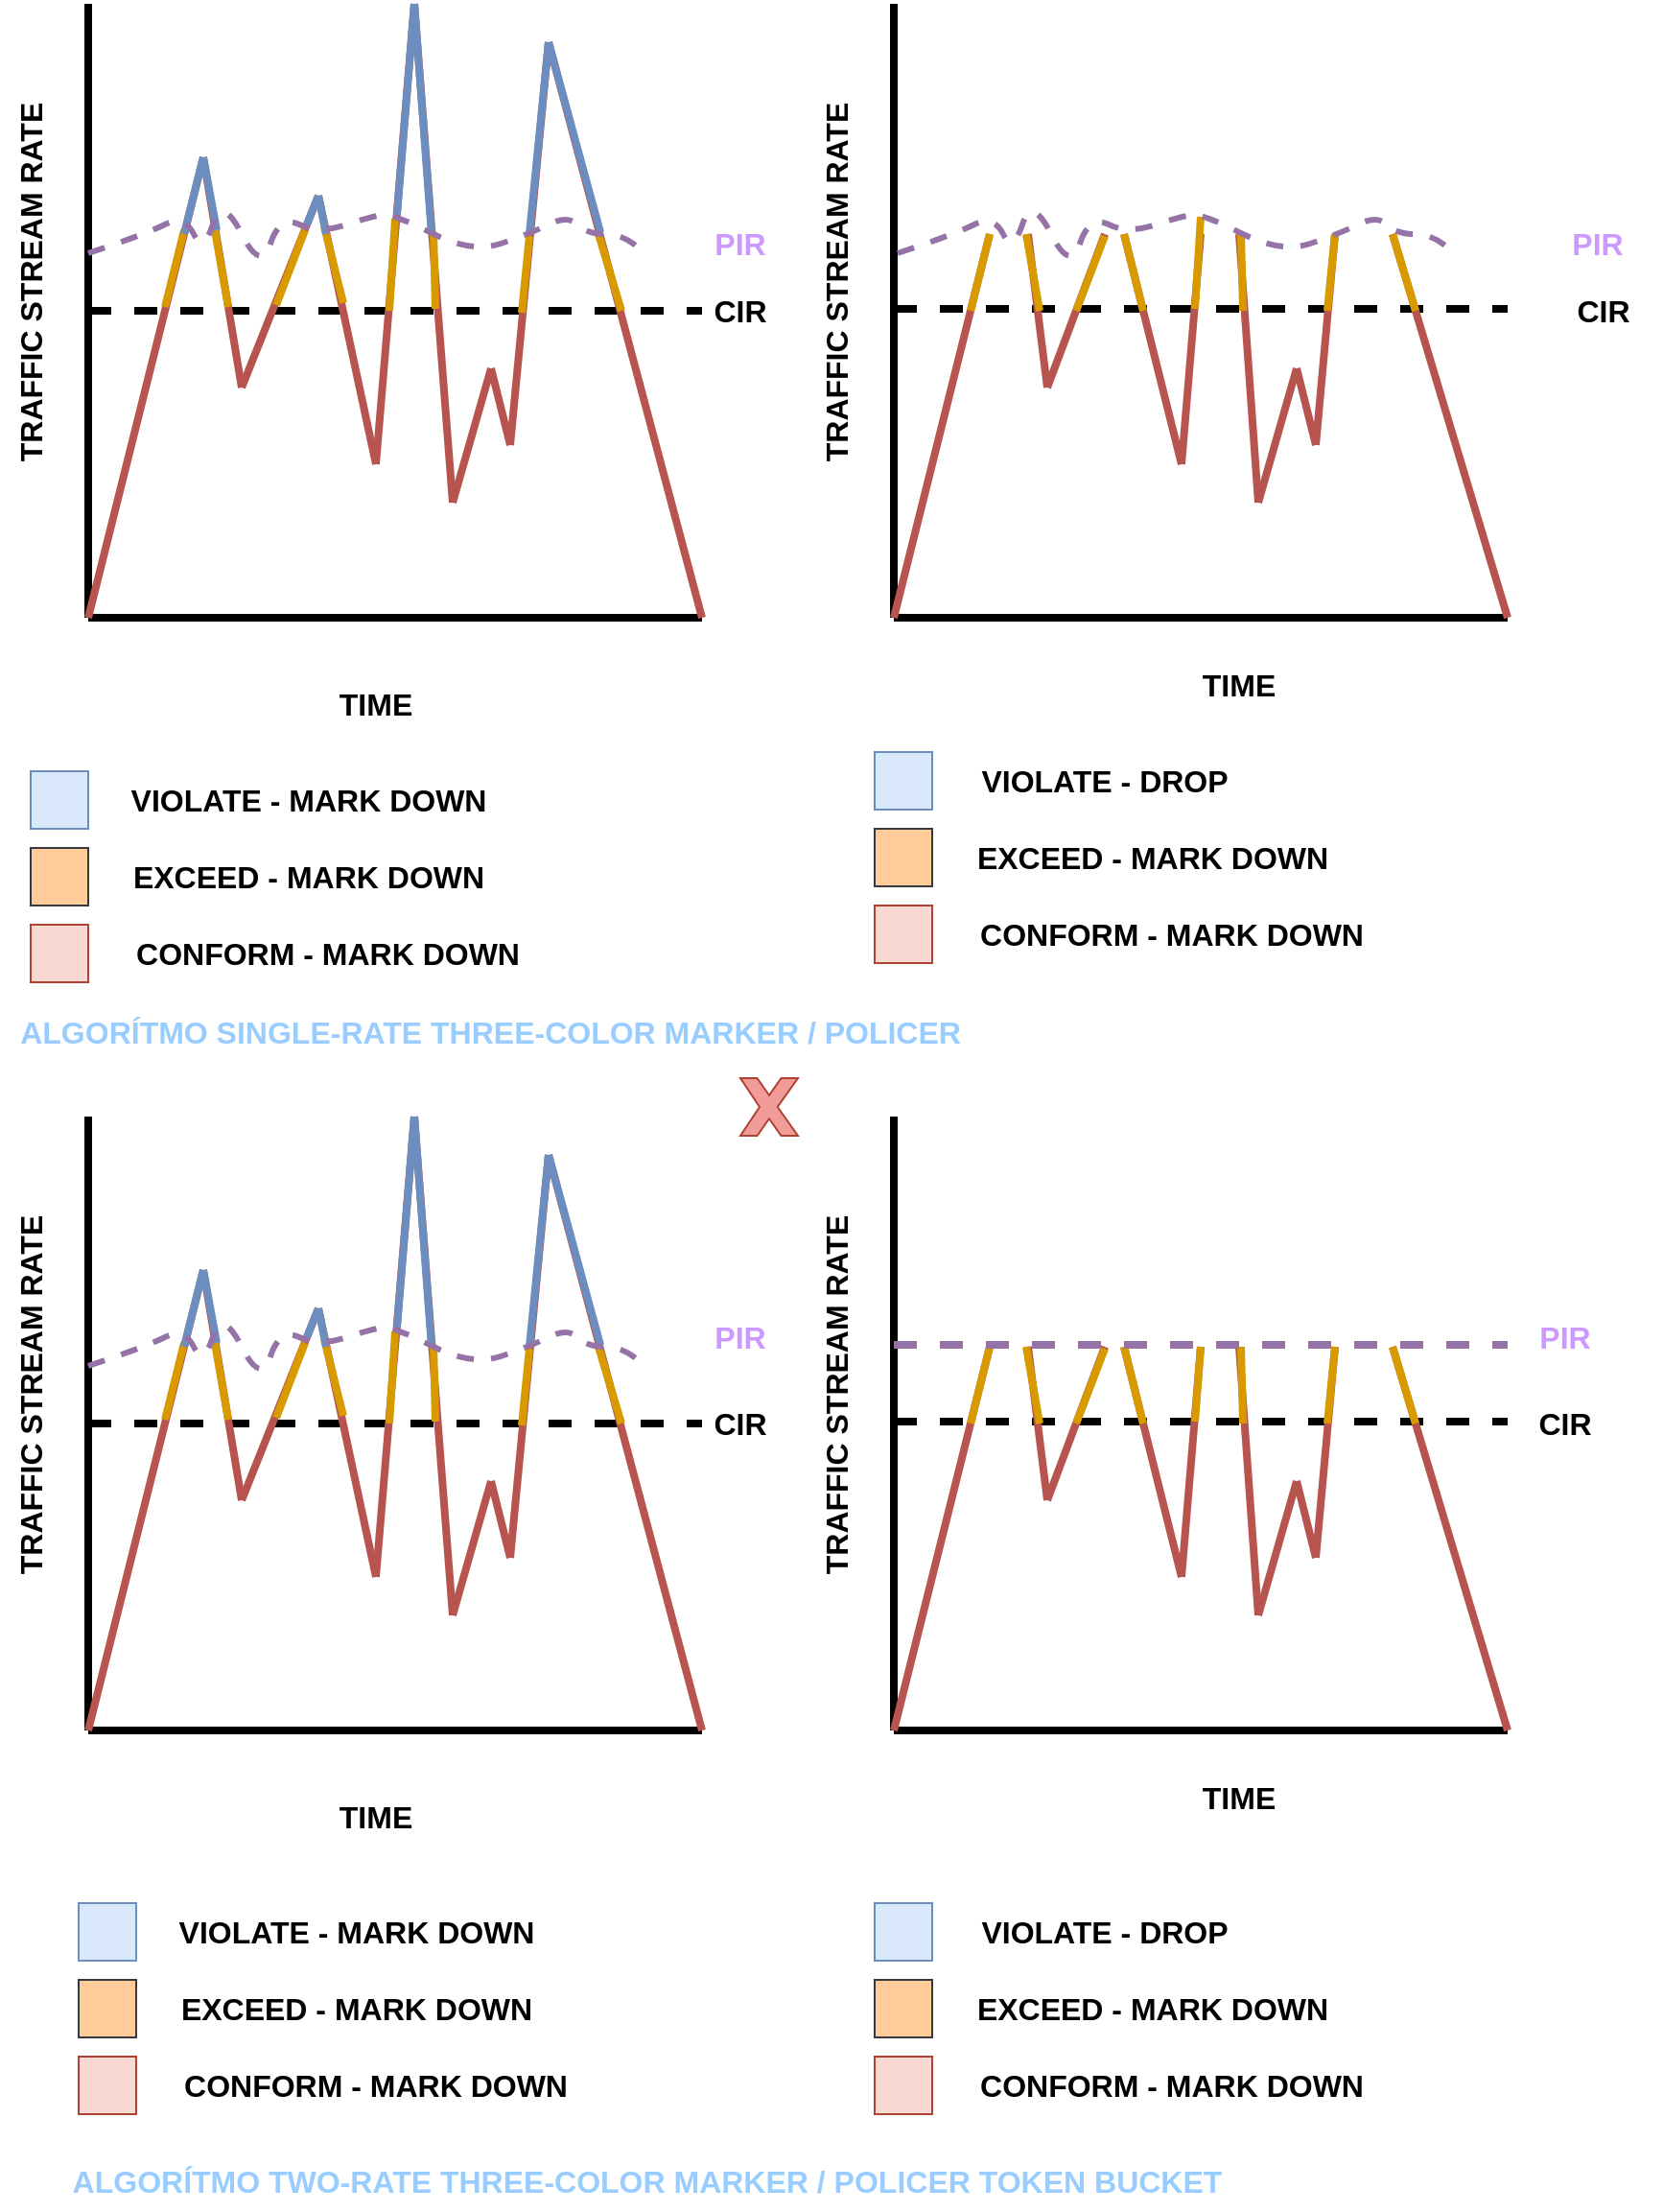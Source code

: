 <mxfile version="22.1.11" type="device">
  <diagram name="Página-1" id="sBnMv8ROgU1BbRwkUwzK">
    <mxGraphModel dx="1178" dy="790" grid="1" gridSize="10" guides="1" tooltips="1" connect="1" arrows="1" fold="1" page="1" pageScale="1" pageWidth="827" pageHeight="1169" background="none" math="0" shadow="0">
      <root>
        <mxCell id="0" />
        <mxCell id="1" parent="0" />
        <mxCell id="KLTQbaZBxGaoS2x_sraV-2" value="" style="endArrow=none;html=1;rounded=0;strokeWidth=4;" parent="1" edge="1">
          <mxGeometry width="50" height="50" relative="1" as="geometry">
            <mxPoint x="70" y="330" as="sourcePoint" />
            <mxPoint x="70" y="10" as="targetPoint" />
          </mxGeometry>
        </mxCell>
        <mxCell id="KLTQbaZBxGaoS2x_sraV-3" value="" style="endArrow=none;html=1;rounded=0;strokeWidth=4;" parent="1" edge="1">
          <mxGeometry width="50" height="50" relative="1" as="geometry">
            <mxPoint x="70" y="330" as="sourcePoint" />
            <mxPoint x="390" y="330" as="targetPoint" />
          </mxGeometry>
        </mxCell>
        <mxCell id="KLTQbaZBxGaoS2x_sraV-4" value="" style="endArrow=none;html=1;rounded=0;strokeWidth=4;dashed=1;" parent="1" edge="1">
          <mxGeometry width="50" height="50" relative="1" as="geometry">
            <mxPoint x="70" y="170" as="sourcePoint" />
            <mxPoint x="390" y="170" as="targetPoint" />
          </mxGeometry>
        </mxCell>
        <mxCell id="KLTQbaZBxGaoS2x_sraV-5" value="" style="endArrow=none;html=1;rounded=0;strokeWidth=4;jumpStyle=none;shadow=0;flowAnimation=0;ignoreEdge=0;orthogonalLoop=0;orthogonal=0;enumerate=0;comic=0;fillColor=#f8cecc;strokeColor=#b85450;" parent="1" edge="1">
          <mxGeometry width="50" height="50" relative="1" as="geometry">
            <mxPoint x="70" y="330" as="sourcePoint" />
            <mxPoint x="130" y="90" as="targetPoint" />
          </mxGeometry>
        </mxCell>
        <mxCell id="KLTQbaZBxGaoS2x_sraV-6" value="" style="endArrow=none;html=1;rounded=0;strokeWidth=4;jumpStyle=none;shadow=0;flowAnimation=0;ignoreEdge=0;orthogonalLoop=0;orthogonal=0;enumerate=0;comic=0;fillColor=#f8cecc;strokeColor=#b85450;" parent="1" edge="1">
          <mxGeometry width="50" height="50" relative="1" as="geometry">
            <mxPoint x="150" y="210" as="sourcePoint" />
            <mxPoint x="130" y="90" as="targetPoint" />
          </mxGeometry>
        </mxCell>
        <mxCell id="KLTQbaZBxGaoS2x_sraV-7" value="" style="endArrow=none;html=1;rounded=0;strokeWidth=4;jumpStyle=none;shadow=0;flowAnimation=0;ignoreEdge=0;orthogonalLoop=0;orthogonal=0;enumerate=0;comic=0;fillColor=#f8cecc;strokeColor=#b85450;" parent="1" edge="1">
          <mxGeometry width="50" height="50" relative="1" as="geometry">
            <mxPoint x="150" y="210" as="sourcePoint" />
            <mxPoint x="190" y="110" as="targetPoint" />
          </mxGeometry>
        </mxCell>
        <mxCell id="KLTQbaZBxGaoS2x_sraV-8" value="" style="endArrow=none;html=1;rounded=0;strokeWidth=4;jumpStyle=none;shadow=0;flowAnimation=0;ignoreEdge=0;orthogonalLoop=0;orthogonal=0;enumerate=0;comic=0;fillColor=#f8cecc;strokeColor=#b85450;" parent="1" edge="1">
          <mxGeometry width="50" height="50" relative="1" as="geometry">
            <mxPoint x="220" y="250" as="sourcePoint" />
            <mxPoint x="190" y="110" as="targetPoint" />
          </mxGeometry>
        </mxCell>
        <mxCell id="KLTQbaZBxGaoS2x_sraV-9" value="" style="endArrow=none;html=1;rounded=0;strokeWidth=4;jumpStyle=none;shadow=0;flowAnimation=0;ignoreEdge=0;orthogonalLoop=0;orthogonal=0;enumerate=0;comic=0;fillColor=#f8cecc;strokeColor=#b85450;" parent="1" edge="1">
          <mxGeometry width="50" height="50" relative="1" as="geometry">
            <mxPoint x="220" y="250" as="sourcePoint" />
            <mxPoint x="240" y="10" as="targetPoint" />
          </mxGeometry>
        </mxCell>
        <mxCell id="KLTQbaZBxGaoS2x_sraV-10" value="" style="endArrow=none;html=1;rounded=0;strokeWidth=4;jumpStyle=none;shadow=0;flowAnimation=0;ignoreEdge=0;orthogonalLoop=0;orthogonal=0;enumerate=0;comic=0;fillColor=#f8cecc;strokeColor=#b85450;" parent="1" edge="1">
          <mxGeometry width="50" height="50" relative="1" as="geometry">
            <mxPoint x="260" y="270" as="sourcePoint" />
            <mxPoint x="240" y="10" as="targetPoint" />
          </mxGeometry>
        </mxCell>
        <mxCell id="KLTQbaZBxGaoS2x_sraV-12" value="" style="endArrow=none;html=1;rounded=0;strokeWidth=4;jumpStyle=none;shadow=0;flowAnimation=0;ignoreEdge=0;orthogonalLoop=0;orthogonal=0;enumerate=0;comic=0;fillColor=#f8cecc;strokeColor=#b85450;" parent="1" edge="1">
          <mxGeometry width="50" height="50" relative="1" as="geometry">
            <mxPoint x="260" y="270" as="sourcePoint" />
            <mxPoint x="280" y="200" as="targetPoint" />
          </mxGeometry>
        </mxCell>
        <mxCell id="KLTQbaZBxGaoS2x_sraV-13" value="" style="endArrow=none;html=1;rounded=0;strokeWidth=4;fillColor=#f8cecc;strokeColor=#b85450;" parent="1" edge="1">
          <mxGeometry width="50" height="50" relative="1" as="geometry">
            <mxPoint x="290" y="240" as="sourcePoint" />
            <mxPoint x="280" y="200" as="targetPoint" />
          </mxGeometry>
        </mxCell>
        <mxCell id="KLTQbaZBxGaoS2x_sraV-14" value="" style="endArrow=none;html=1;rounded=0;strokeWidth=4;jumpStyle=none;shadow=0;flowAnimation=0;ignoreEdge=0;orthogonalLoop=0;orthogonal=0;enumerate=0;comic=0;fillColor=#f8cecc;strokeColor=#b85450;" parent="1" edge="1">
          <mxGeometry width="50" height="50" relative="1" as="geometry">
            <mxPoint x="290" y="240" as="sourcePoint" />
            <mxPoint x="310" y="30" as="targetPoint" />
          </mxGeometry>
        </mxCell>
        <mxCell id="KLTQbaZBxGaoS2x_sraV-15" value="" style="endArrow=none;html=1;rounded=0;strokeWidth=4;jumpStyle=none;shadow=0;flowAnimation=0;ignoreEdge=0;orthogonalLoop=0;orthogonal=0;enumerate=0;comic=0;fillColor=#f8cecc;strokeColor=#b85450;" parent="1" edge="1">
          <mxGeometry width="50" height="50" relative="1" as="geometry">
            <mxPoint x="390" y="330" as="sourcePoint" />
            <mxPoint x="310" y="30" as="targetPoint" />
          </mxGeometry>
        </mxCell>
        <mxCell id="KLTQbaZBxGaoS2x_sraV-16" value="" style="endArrow=none;html=1;rounded=0;strokeWidth=4;" parent="1" edge="1">
          <mxGeometry width="50" height="50" relative="1" as="geometry">
            <mxPoint x="490" y="330" as="sourcePoint" />
            <mxPoint x="490" y="10" as="targetPoint" />
          </mxGeometry>
        </mxCell>
        <mxCell id="KLTQbaZBxGaoS2x_sraV-17" value="" style="endArrow=none;html=1;rounded=0;strokeWidth=4;" parent="1" edge="1">
          <mxGeometry width="50" height="50" relative="1" as="geometry">
            <mxPoint x="490" y="330" as="sourcePoint" />
            <mxPoint x="810" y="330" as="targetPoint" />
          </mxGeometry>
        </mxCell>
        <mxCell id="KLTQbaZBxGaoS2x_sraV-18" value="" style="endArrow=none;html=1;rounded=0;strokeWidth=4;dashed=1;" parent="1" edge="1">
          <mxGeometry width="50" height="50" relative="1" as="geometry">
            <mxPoint x="490" y="169" as="sourcePoint" />
            <mxPoint x="810" y="169" as="targetPoint" />
          </mxGeometry>
        </mxCell>
        <mxCell id="KLTQbaZBxGaoS2x_sraV-19" value="" style="endArrow=none;html=1;rounded=0;strokeWidth=4;fillColor=#f8cecc;strokeColor=#b85450;" parent="1" edge="1">
          <mxGeometry width="50" height="50" relative="1" as="geometry">
            <mxPoint x="490" y="330" as="sourcePoint" />
            <mxPoint x="540" y="130" as="targetPoint" />
          </mxGeometry>
        </mxCell>
        <mxCell id="KLTQbaZBxGaoS2x_sraV-20" value="" style="endArrow=none;html=1;rounded=0;strokeWidth=4;fillColor=#f8cecc;strokeColor=#b85450;" parent="1" edge="1">
          <mxGeometry width="50" height="50" relative="1" as="geometry">
            <mxPoint x="570" y="210" as="sourcePoint" />
            <mxPoint x="560" y="130" as="targetPoint" />
          </mxGeometry>
        </mxCell>
        <mxCell id="KLTQbaZBxGaoS2x_sraV-21" value="" style="endArrow=none;html=1;rounded=0;strokeWidth=4;fillColor=#f8cecc;strokeColor=#b85450;" parent="1" edge="1">
          <mxGeometry width="50" height="50" relative="1" as="geometry">
            <mxPoint x="570" y="210" as="sourcePoint" />
            <mxPoint x="600" y="130" as="targetPoint" />
          </mxGeometry>
        </mxCell>
        <mxCell id="KLTQbaZBxGaoS2x_sraV-22" value="" style="endArrow=none;html=1;rounded=0;strokeWidth=4;fillColor=#f8cecc;strokeColor=#b85450;" parent="1" edge="1">
          <mxGeometry width="50" height="50" relative="1" as="geometry">
            <mxPoint x="640" y="250" as="sourcePoint" />
            <mxPoint x="610" y="130" as="targetPoint" />
          </mxGeometry>
        </mxCell>
        <mxCell id="KLTQbaZBxGaoS2x_sraV-23" value="" style="endArrow=none;html=1;rounded=0;strokeWidth=4;fillColor=#f8cecc;strokeColor=#b85450;" parent="1" edge="1">
          <mxGeometry width="50" height="50" relative="1" as="geometry">
            <mxPoint x="640" y="250" as="sourcePoint" />
            <mxPoint x="650" y="130" as="targetPoint" />
          </mxGeometry>
        </mxCell>
        <mxCell id="KLTQbaZBxGaoS2x_sraV-24" value="" style="endArrow=none;html=1;rounded=0;strokeWidth=4;fillColor=#f8cecc;strokeColor=#b85450;" parent="1" edge="1">
          <mxGeometry width="50" height="50" relative="1" as="geometry">
            <mxPoint x="680" y="270" as="sourcePoint" />
            <mxPoint x="670" y="130" as="targetPoint" />
          </mxGeometry>
        </mxCell>
        <mxCell id="KLTQbaZBxGaoS2x_sraV-25" value="" style="endArrow=none;html=1;rounded=0;strokeWidth=4;fillColor=#f8cecc;strokeColor=#b85450;" parent="1" edge="1">
          <mxGeometry width="50" height="50" relative="1" as="geometry">
            <mxPoint x="680" y="270" as="sourcePoint" />
            <mxPoint x="700" y="200" as="targetPoint" />
          </mxGeometry>
        </mxCell>
        <mxCell id="KLTQbaZBxGaoS2x_sraV-26" value="" style="endArrow=none;html=1;rounded=0;strokeWidth=4;fillColor=#f8cecc;strokeColor=#b85450;" parent="1" edge="1">
          <mxGeometry width="50" height="50" relative="1" as="geometry">
            <mxPoint x="710" y="240" as="sourcePoint" />
            <mxPoint x="700" y="200" as="targetPoint" />
          </mxGeometry>
        </mxCell>
        <mxCell id="KLTQbaZBxGaoS2x_sraV-27" value="" style="endArrow=none;html=1;rounded=0;strokeWidth=4;fillColor=#f8cecc;strokeColor=#b85450;" parent="1" edge="1">
          <mxGeometry width="50" height="50" relative="1" as="geometry">
            <mxPoint x="710" y="240" as="sourcePoint" />
            <mxPoint x="720" y="130" as="targetPoint" />
          </mxGeometry>
        </mxCell>
        <mxCell id="KLTQbaZBxGaoS2x_sraV-28" value="" style="endArrow=none;html=1;rounded=0;strokeWidth=4;fillColor=#f8cecc;strokeColor=#b85450;" parent="1" edge="1">
          <mxGeometry width="50" height="50" relative="1" as="geometry">
            <mxPoint x="810" y="330" as="sourcePoint" />
            <mxPoint x="750" y="130" as="targetPoint" />
          </mxGeometry>
        </mxCell>
        <mxCell id="KLTQbaZBxGaoS2x_sraV-31" value="" style="endArrow=none;html=1;rounded=0;fillColor=#ffe6cc;strokeColor=#d79b00;strokeWidth=4;" parent="1" edge="1">
          <mxGeometry width="50" height="50" relative="1" as="geometry">
            <mxPoint x="530" y="170" as="sourcePoint" />
            <mxPoint x="540" y="130" as="targetPoint" />
          </mxGeometry>
        </mxCell>
        <mxCell id="KLTQbaZBxGaoS2x_sraV-48" value="" style="endArrow=none;html=1;rounded=0;fillColor=#ffe6cc;strokeColor=#d79b00;strokeWidth=4;" parent="1" edge="1">
          <mxGeometry width="50" height="50" relative="1" as="geometry">
            <mxPoint x="585" y="170" as="sourcePoint" />
            <mxPoint x="600" y="131" as="targetPoint" />
          </mxGeometry>
        </mxCell>
        <mxCell id="KLTQbaZBxGaoS2x_sraV-49" value="" style="endArrow=none;html=1;rounded=0;fillColor=#ffe6cc;strokeColor=#d79b00;strokeWidth=4;" parent="1" edge="1">
          <mxGeometry width="50" height="50" relative="1" as="geometry">
            <mxPoint x="620" y="170" as="sourcePoint" />
            <mxPoint x="610" y="130" as="targetPoint" />
          </mxGeometry>
        </mxCell>
        <mxCell id="KLTQbaZBxGaoS2x_sraV-50" value="" style="endArrow=none;html=1;rounded=0;fillColor=#ffe6cc;strokeColor=#d79b00;strokeWidth=4;" parent="1" edge="1">
          <mxGeometry width="50" height="50" relative="1" as="geometry">
            <mxPoint x="647" y="169" as="sourcePoint" />
            <mxPoint x="650" y="121" as="targetPoint" />
          </mxGeometry>
        </mxCell>
        <mxCell id="KLTQbaZBxGaoS2x_sraV-52" value="" style="endArrow=none;html=1;rounded=0;fillColor=#ffe6cc;strokeColor=#d79b00;strokeWidth=4;" parent="1" edge="1">
          <mxGeometry width="50" height="50" relative="1" as="geometry">
            <mxPoint x="672" y="170" as="sourcePoint" />
            <mxPoint x="671" y="130" as="targetPoint" />
          </mxGeometry>
        </mxCell>
        <mxCell id="KLTQbaZBxGaoS2x_sraV-53" value="" style="endArrow=none;html=1;rounded=0;fillColor=#ffe6cc;strokeColor=#d79b00;strokeWidth=4;" parent="1" edge="1">
          <mxGeometry width="50" height="50" relative="1" as="geometry">
            <mxPoint x="716" y="170" as="sourcePoint" />
            <mxPoint x="720" y="130" as="targetPoint" />
          </mxGeometry>
        </mxCell>
        <mxCell id="KLTQbaZBxGaoS2x_sraV-54" value="" style="endArrow=none;html=1;rounded=0;fillColor=#ffe6cc;strokeColor=#d79b00;strokeWidth=4;" parent="1" edge="1">
          <mxGeometry width="50" height="50" relative="1" as="geometry">
            <mxPoint x="762" y="170" as="sourcePoint" />
            <mxPoint x="750" y="130" as="targetPoint" />
          </mxGeometry>
        </mxCell>
        <mxCell id="KLTQbaZBxGaoS2x_sraV-55" value="TRAFFIC STREAM RATE" style="text;html=1;strokeColor=none;fillColor=none;align=center;verticalAlign=middle;whiteSpace=wrap;rounded=0;fontSize=16;fontStyle=1;rotation=-90;" parent="1" vertex="1">
          <mxGeometry x="-60" y="140" width="200" height="30" as="geometry" />
        </mxCell>
        <mxCell id="KLTQbaZBxGaoS2x_sraV-56" value="TIME" style="text;html=1;strokeColor=none;fillColor=none;align=center;verticalAlign=middle;whiteSpace=wrap;rounded=0;fontSize=16;fontStyle=1" parent="1" vertex="1">
          <mxGeometry x="640" y="350" width="60" height="30" as="geometry" />
        </mxCell>
        <mxCell id="KLTQbaZBxGaoS2x_sraV-57" value="TIME" style="text;html=1;strokeColor=none;fillColor=none;align=center;verticalAlign=middle;whiteSpace=wrap;rounded=0;fontSize=16;fontStyle=1" parent="1" vertex="1">
          <mxGeometry x="190" y="360" width="60" height="30" as="geometry" />
        </mxCell>
        <mxCell id="KLTQbaZBxGaoS2x_sraV-58" value="TRAFFIC STREAM RATE" style="text;html=1;strokeColor=none;fillColor=none;align=center;verticalAlign=middle;whiteSpace=wrap;rounded=0;fontSize=16;fontStyle=1;rotation=-90;" parent="1" vertex="1">
          <mxGeometry x="360" y="140" width="200" height="30" as="geometry" />
        </mxCell>
        <mxCell id="KLTQbaZBxGaoS2x_sraV-67" value="" style="endArrow=none;html=1;rounded=0;fillColor=#ffe6cc;strokeColor=#d79b00;strokeWidth=4;" parent="1" edge="1">
          <mxGeometry width="50" height="50" relative="1" as="geometry">
            <mxPoint x="566" y="170" as="sourcePoint" />
            <mxPoint x="559" y="130" as="targetPoint" />
          </mxGeometry>
        </mxCell>
        <mxCell id="KLTQbaZBxGaoS2x_sraV-69" value="" style="curved=1;endArrow=none;html=1;rounded=0;endFill=0;dashed=1;fillColor=#e1d5e7;strokeColor=#9673a6;strokeWidth=3;" parent="1" edge="1">
          <mxGeometry width="50" height="50" relative="1" as="geometry">
            <mxPoint x="492" y="140" as="sourcePoint" />
            <mxPoint x="782" y="140" as="targetPoint" />
            <Array as="points">
              <mxPoint x="522" y="130" />
              <mxPoint x="542" y="120" />
              <mxPoint x="552" y="140" />
              <mxPoint x="562" y="110" />
              <mxPoint x="582" y="150" />
              <mxPoint x="592" y="120" />
              <mxPoint x="612" y="130" />
              <mxPoint x="642" y="120" />
              <mxPoint x="652" y="120" />
              <mxPoint x="692" y="140" />
              <mxPoint x="722" y="130" />
              <mxPoint x="742" y="120" />
              <mxPoint x="752" y="130" />
              <mxPoint x="772" y="130" />
            </Array>
          </mxGeometry>
        </mxCell>
        <mxCell id="KLTQbaZBxGaoS2x_sraV-71" value="" style="endArrow=none;html=1;rounded=0;fillColor=#ffe6cc;strokeColor=#d79b00;strokeWidth=4;" parent="1" edge="1">
          <mxGeometry width="50" height="50" relative="1" as="geometry">
            <mxPoint x="110" y="168" as="sourcePoint" />
            <mxPoint x="120" y="128" as="targetPoint" />
          </mxGeometry>
        </mxCell>
        <mxCell id="KLTQbaZBxGaoS2x_sraV-72" value="" style="endArrow=none;html=1;rounded=0;fillColor=#ffe6cc;strokeColor=#d79b00;strokeWidth=4;" parent="1" edge="1">
          <mxGeometry width="50" height="50" relative="1" as="geometry">
            <mxPoint x="143" y="168" as="sourcePoint" />
            <mxPoint x="136" y="128" as="targetPoint" />
          </mxGeometry>
        </mxCell>
        <mxCell id="KLTQbaZBxGaoS2x_sraV-73" value="" style="endArrow=none;html=1;rounded=0;fillColor=#ffe6cc;strokeColor=#d79b00;strokeWidth=4;" parent="1" edge="1">
          <mxGeometry width="50" height="50" relative="1" as="geometry">
            <mxPoint x="168" y="167" as="sourcePoint" />
            <mxPoint x="183" y="128" as="targetPoint" />
          </mxGeometry>
        </mxCell>
        <mxCell id="KLTQbaZBxGaoS2x_sraV-74" value="" style="endArrow=none;html=1;rounded=0;fillColor=#ffe6cc;strokeColor=#d79b00;strokeWidth=4;" parent="1" edge="1">
          <mxGeometry width="50" height="50" relative="1" as="geometry">
            <mxPoint x="203" y="166" as="sourcePoint" />
            <mxPoint x="193" y="126" as="targetPoint" />
          </mxGeometry>
        </mxCell>
        <mxCell id="KLTQbaZBxGaoS2x_sraV-75" value="" style="endArrow=none;html=1;rounded=0;fillColor=#ffe6cc;strokeColor=#d79b00;strokeWidth=4;" parent="1" edge="1">
          <mxGeometry width="50" height="50" relative="1" as="geometry">
            <mxPoint x="227" y="170" as="sourcePoint" />
            <mxPoint x="230" y="122" as="targetPoint" />
          </mxGeometry>
        </mxCell>
        <mxCell id="KLTQbaZBxGaoS2x_sraV-76" value="" style="endArrow=none;html=1;rounded=0;fillColor=#ffe6cc;strokeColor=#d79b00;strokeWidth=4;" parent="1" edge="1">
          <mxGeometry width="50" height="50" relative="1" as="geometry">
            <mxPoint x="251" y="169" as="sourcePoint" />
            <mxPoint x="250" y="129" as="targetPoint" />
          </mxGeometry>
        </mxCell>
        <mxCell id="KLTQbaZBxGaoS2x_sraV-77" value="" style="endArrow=none;html=1;rounded=0;fillColor=#ffe6cc;strokeColor=#d79b00;strokeWidth=4;" parent="1" edge="1">
          <mxGeometry width="50" height="50" relative="1" as="geometry">
            <mxPoint x="296" y="171" as="sourcePoint" />
            <mxPoint x="300" y="131" as="targetPoint" />
          </mxGeometry>
        </mxCell>
        <mxCell id="KLTQbaZBxGaoS2x_sraV-78" value="" style="endArrow=none;html=1;rounded=0;fillColor=#ffe6cc;strokeColor=#d79b00;strokeWidth=4;" parent="1" edge="1">
          <mxGeometry width="50" height="50" relative="1" as="geometry">
            <mxPoint x="348" y="170" as="sourcePoint" />
            <mxPoint x="336" y="130" as="targetPoint" />
          </mxGeometry>
        </mxCell>
        <mxCell id="KLTQbaZBxGaoS2x_sraV-79" value="" style="endArrow=none;html=1;rounded=0;strokeWidth=4;fillColor=#dae8fc;strokeColor=#6c8ebf;" parent="1" edge="1">
          <mxGeometry width="50" height="50" relative="1" as="geometry">
            <mxPoint x="120" y="130" as="sourcePoint" />
            <mxPoint x="130" y="90" as="targetPoint" />
          </mxGeometry>
        </mxCell>
        <mxCell id="KLTQbaZBxGaoS2x_sraV-80" value="" style="endArrow=none;html=1;rounded=0;strokeWidth=4;fillColor=#dae8fc;strokeColor=#6c8ebf;" parent="1" edge="1">
          <mxGeometry width="50" height="50" relative="1" as="geometry">
            <mxPoint x="137" y="128" as="sourcePoint" />
            <mxPoint x="130" y="90" as="targetPoint" />
          </mxGeometry>
        </mxCell>
        <mxCell id="KLTQbaZBxGaoS2x_sraV-81" value="" style="endArrow=none;html=1;rounded=0;strokeWidth=4;fillColor=#dae8fc;strokeColor=#6c8ebf;" parent="1" edge="1">
          <mxGeometry width="50" height="50" relative="1" as="geometry">
            <mxPoint x="184" y="125" as="sourcePoint" />
            <mxPoint x="190" y="110" as="targetPoint" />
          </mxGeometry>
        </mxCell>
        <mxCell id="KLTQbaZBxGaoS2x_sraV-82" value="" style="endArrow=none;html=1;rounded=0;strokeWidth=4;fillColor=#dae8fc;strokeColor=#6c8ebf;" parent="1" edge="1">
          <mxGeometry width="50" height="50" relative="1" as="geometry">
            <mxPoint x="194" y="130" as="sourcePoint" />
            <mxPoint x="190" y="110" as="targetPoint" />
          </mxGeometry>
        </mxCell>
        <mxCell id="KLTQbaZBxGaoS2x_sraV-83" value="" style="endArrow=none;html=1;rounded=0;strokeWidth=4;fillColor=#dae8fc;strokeColor=#6c8ebf;" parent="1" edge="1">
          <mxGeometry width="50" height="50" relative="1" as="geometry">
            <mxPoint x="231" y="120" as="sourcePoint" />
            <mxPoint x="240" y="10" as="targetPoint" />
          </mxGeometry>
        </mxCell>
        <mxCell id="KLTQbaZBxGaoS2x_sraV-84" value="" style="endArrow=none;html=1;rounded=0;strokeWidth=4;fillColor=#dae8fc;strokeColor=#6c8ebf;" parent="1" edge="1">
          <mxGeometry width="50" height="50" relative="1" as="geometry">
            <mxPoint x="249" y="130" as="sourcePoint" />
            <mxPoint x="240" y="10" as="targetPoint" />
          </mxGeometry>
        </mxCell>
        <mxCell id="KLTQbaZBxGaoS2x_sraV-85" value="" style="endArrow=none;html=1;rounded=0;strokeWidth=4;fillColor=#dae8fc;strokeColor=#6c8ebf;" parent="1" edge="1">
          <mxGeometry width="50" height="50" relative="1" as="geometry">
            <mxPoint x="300" y="130" as="sourcePoint" />
            <mxPoint x="310" y="30" as="targetPoint" />
          </mxGeometry>
        </mxCell>
        <mxCell id="KLTQbaZBxGaoS2x_sraV-86" value="" style="endArrow=none;html=1;rounded=0;strokeWidth=4;fillColor=#dae8fc;strokeColor=#6c8ebf;" parent="1" edge="1">
          <mxGeometry width="50" height="50" relative="1" as="geometry">
            <mxPoint x="337" y="129" as="sourcePoint" />
            <mxPoint x="310" y="30" as="targetPoint" />
          </mxGeometry>
        </mxCell>
        <mxCell id="KLTQbaZBxGaoS2x_sraV-70" value="" style="curved=1;endArrow=none;html=1;rounded=0;endFill=0;dashed=1;fillColor=#e1d5e7;strokeColor=#9673a6;strokeWidth=3;" parent="1" edge="1">
          <mxGeometry width="50" height="50" relative="1" as="geometry">
            <mxPoint x="70" y="140" as="sourcePoint" />
            <mxPoint x="360" y="140" as="targetPoint" />
            <Array as="points">
              <mxPoint x="100" y="130" />
              <mxPoint x="120" y="120" />
              <mxPoint x="130" y="140" />
              <mxPoint x="140" y="110" />
              <mxPoint x="160" y="150" />
              <mxPoint x="170" y="120" />
              <mxPoint x="190" y="130" />
              <mxPoint x="220" y="120" />
              <mxPoint x="230" y="120" />
              <mxPoint x="270" y="140" />
              <mxPoint x="300" y="130" />
              <mxPoint x="320" y="120" />
              <mxPoint x="330" y="130" />
              <mxPoint x="350" y="130" />
            </Array>
          </mxGeometry>
        </mxCell>
        <mxCell id="KLTQbaZBxGaoS2x_sraV-88" value="CIR" style="text;html=1;strokeColor=none;fillColor=none;align=center;verticalAlign=middle;whiteSpace=wrap;rounded=0;fontSize=16;fontStyle=1" parent="1" vertex="1">
          <mxGeometry x="380" y="155" width="60" height="30" as="geometry" />
        </mxCell>
        <mxCell id="KLTQbaZBxGaoS2x_sraV-89" value="CIR" style="text;html=1;strokeColor=none;fillColor=none;align=center;verticalAlign=middle;whiteSpace=wrap;rounded=0;fontSize=16;fontStyle=1" parent="1" vertex="1">
          <mxGeometry x="830" y="155" width="60" height="30" as="geometry" />
        </mxCell>
        <mxCell id="DYocOavGawq7DoA1b74o-1" value="" style="endArrow=none;html=1;rounded=0;strokeWidth=4;" edge="1" parent="1">
          <mxGeometry width="50" height="50" relative="1" as="geometry">
            <mxPoint x="70" y="910" as="sourcePoint" />
            <mxPoint x="70" y="590" as="targetPoint" />
          </mxGeometry>
        </mxCell>
        <mxCell id="DYocOavGawq7DoA1b74o-2" value="" style="endArrow=none;html=1;rounded=0;strokeWidth=4;" edge="1" parent="1">
          <mxGeometry width="50" height="50" relative="1" as="geometry">
            <mxPoint x="70" y="910" as="sourcePoint" />
            <mxPoint x="390" y="910" as="targetPoint" />
          </mxGeometry>
        </mxCell>
        <mxCell id="DYocOavGawq7DoA1b74o-3" value="" style="endArrow=none;html=1;rounded=0;strokeWidth=4;dashed=1;" edge="1" parent="1">
          <mxGeometry width="50" height="50" relative="1" as="geometry">
            <mxPoint x="70" y="750" as="sourcePoint" />
            <mxPoint x="390" y="750" as="targetPoint" />
          </mxGeometry>
        </mxCell>
        <mxCell id="DYocOavGawq7DoA1b74o-4" value="" style="endArrow=none;html=1;rounded=0;strokeWidth=4;jumpStyle=none;shadow=0;flowAnimation=0;ignoreEdge=0;orthogonalLoop=0;orthogonal=0;enumerate=0;comic=0;fillColor=#f8cecc;strokeColor=#b85450;" edge="1" parent="1">
          <mxGeometry width="50" height="50" relative="1" as="geometry">
            <mxPoint x="70" y="910" as="sourcePoint" />
            <mxPoint x="130" y="670" as="targetPoint" />
          </mxGeometry>
        </mxCell>
        <mxCell id="DYocOavGawq7DoA1b74o-5" value="" style="endArrow=none;html=1;rounded=0;strokeWidth=4;jumpStyle=none;shadow=0;flowAnimation=0;ignoreEdge=0;orthogonalLoop=0;orthogonal=0;enumerate=0;comic=0;fillColor=#f8cecc;strokeColor=#b85450;" edge="1" parent="1">
          <mxGeometry width="50" height="50" relative="1" as="geometry">
            <mxPoint x="150" y="790" as="sourcePoint" />
            <mxPoint x="130" y="670" as="targetPoint" />
          </mxGeometry>
        </mxCell>
        <mxCell id="DYocOavGawq7DoA1b74o-6" value="" style="endArrow=none;html=1;rounded=0;strokeWidth=4;jumpStyle=none;shadow=0;flowAnimation=0;ignoreEdge=0;orthogonalLoop=0;orthogonal=0;enumerate=0;comic=0;fillColor=#f8cecc;strokeColor=#b85450;" edge="1" parent="1">
          <mxGeometry width="50" height="50" relative="1" as="geometry">
            <mxPoint x="150" y="790" as="sourcePoint" />
            <mxPoint x="190" y="690" as="targetPoint" />
          </mxGeometry>
        </mxCell>
        <mxCell id="DYocOavGawq7DoA1b74o-7" value="" style="endArrow=none;html=1;rounded=0;strokeWidth=4;jumpStyle=none;shadow=0;flowAnimation=0;ignoreEdge=0;orthogonalLoop=0;orthogonal=0;enumerate=0;comic=0;fillColor=#f8cecc;strokeColor=#b85450;" edge="1" parent="1">
          <mxGeometry width="50" height="50" relative="1" as="geometry">
            <mxPoint x="220" y="830" as="sourcePoint" />
            <mxPoint x="190" y="690" as="targetPoint" />
          </mxGeometry>
        </mxCell>
        <mxCell id="DYocOavGawq7DoA1b74o-8" value="" style="endArrow=none;html=1;rounded=0;strokeWidth=4;jumpStyle=none;shadow=0;flowAnimation=0;ignoreEdge=0;orthogonalLoop=0;orthogonal=0;enumerate=0;comic=0;fillColor=#f8cecc;strokeColor=#b85450;" edge="1" parent="1">
          <mxGeometry width="50" height="50" relative="1" as="geometry">
            <mxPoint x="220" y="830" as="sourcePoint" />
            <mxPoint x="240" y="590" as="targetPoint" />
          </mxGeometry>
        </mxCell>
        <mxCell id="DYocOavGawq7DoA1b74o-9" value="" style="endArrow=none;html=1;rounded=0;strokeWidth=4;jumpStyle=none;shadow=0;flowAnimation=0;ignoreEdge=0;orthogonalLoop=0;orthogonal=0;enumerate=0;comic=0;fillColor=#f8cecc;strokeColor=#b85450;" edge="1" parent="1">
          <mxGeometry width="50" height="50" relative="1" as="geometry">
            <mxPoint x="260" y="850" as="sourcePoint" />
            <mxPoint x="240" y="590" as="targetPoint" />
          </mxGeometry>
        </mxCell>
        <mxCell id="DYocOavGawq7DoA1b74o-10" value="" style="endArrow=none;html=1;rounded=0;strokeWidth=4;jumpStyle=none;shadow=0;flowAnimation=0;ignoreEdge=0;orthogonalLoop=0;orthogonal=0;enumerate=0;comic=0;fillColor=#f8cecc;strokeColor=#b85450;" edge="1" parent="1">
          <mxGeometry width="50" height="50" relative="1" as="geometry">
            <mxPoint x="260" y="850" as="sourcePoint" />
            <mxPoint x="280" y="780" as="targetPoint" />
          </mxGeometry>
        </mxCell>
        <mxCell id="DYocOavGawq7DoA1b74o-11" value="" style="endArrow=none;html=1;rounded=0;strokeWidth=4;fillColor=#f8cecc;strokeColor=#b85450;" edge="1" parent="1">
          <mxGeometry width="50" height="50" relative="1" as="geometry">
            <mxPoint x="290" y="820" as="sourcePoint" />
            <mxPoint x="280" y="780" as="targetPoint" />
          </mxGeometry>
        </mxCell>
        <mxCell id="DYocOavGawq7DoA1b74o-12" value="" style="endArrow=none;html=1;rounded=0;strokeWidth=4;jumpStyle=none;shadow=0;flowAnimation=0;ignoreEdge=0;orthogonalLoop=0;orthogonal=0;enumerate=0;comic=0;fillColor=#f8cecc;strokeColor=#b85450;" edge="1" parent="1">
          <mxGeometry width="50" height="50" relative="1" as="geometry">
            <mxPoint x="290" y="820" as="sourcePoint" />
            <mxPoint x="310" y="610" as="targetPoint" />
          </mxGeometry>
        </mxCell>
        <mxCell id="DYocOavGawq7DoA1b74o-13" value="" style="endArrow=none;html=1;rounded=0;strokeWidth=4;jumpStyle=none;shadow=0;flowAnimation=0;ignoreEdge=0;orthogonalLoop=0;orthogonal=0;enumerate=0;comic=0;fillColor=#f8cecc;strokeColor=#b85450;" edge="1" parent="1">
          <mxGeometry width="50" height="50" relative="1" as="geometry">
            <mxPoint x="390" y="910" as="sourcePoint" />
            <mxPoint x="310" y="610" as="targetPoint" />
          </mxGeometry>
        </mxCell>
        <mxCell id="DYocOavGawq7DoA1b74o-14" value="" style="endArrow=none;html=1;rounded=0;strokeWidth=4;" edge="1" parent="1">
          <mxGeometry width="50" height="50" relative="1" as="geometry">
            <mxPoint x="490" y="910" as="sourcePoint" />
            <mxPoint x="490" y="590" as="targetPoint" />
          </mxGeometry>
        </mxCell>
        <mxCell id="DYocOavGawq7DoA1b74o-15" value="" style="endArrow=none;html=1;rounded=0;strokeWidth=4;" edge="1" parent="1">
          <mxGeometry width="50" height="50" relative="1" as="geometry">
            <mxPoint x="490" y="910" as="sourcePoint" />
            <mxPoint x="810" y="910" as="targetPoint" />
          </mxGeometry>
        </mxCell>
        <mxCell id="DYocOavGawq7DoA1b74o-16" value="" style="endArrow=none;html=1;rounded=0;strokeWidth=4;dashed=1;" edge="1" parent="1">
          <mxGeometry width="50" height="50" relative="1" as="geometry">
            <mxPoint x="490" y="749" as="sourcePoint" />
            <mxPoint x="810" y="749" as="targetPoint" />
          </mxGeometry>
        </mxCell>
        <mxCell id="DYocOavGawq7DoA1b74o-17" value="" style="endArrow=none;html=1;rounded=0;strokeWidth=4;fillColor=#f8cecc;strokeColor=#b85450;" edge="1" parent="1">
          <mxGeometry width="50" height="50" relative="1" as="geometry">
            <mxPoint x="490" y="910" as="sourcePoint" />
            <mxPoint x="540" y="710" as="targetPoint" />
          </mxGeometry>
        </mxCell>
        <mxCell id="DYocOavGawq7DoA1b74o-18" value="" style="endArrow=none;html=1;rounded=0;strokeWidth=4;fillColor=#f8cecc;strokeColor=#b85450;" edge="1" parent="1">
          <mxGeometry width="50" height="50" relative="1" as="geometry">
            <mxPoint x="570" y="790" as="sourcePoint" />
            <mxPoint x="560" y="710" as="targetPoint" />
          </mxGeometry>
        </mxCell>
        <mxCell id="DYocOavGawq7DoA1b74o-19" value="" style="endArrow=none;html=1;rounded=0;strokeWidth=4;fillColor=#f8cecc;strokeColor=#b85450;" edge="1" parent="1">
          <mxGeometry width="50" height="50" relative="1" as="geometry">
            <mxPoint x="570" y="790" as="sourcePoint" />
            <mxPoint x="600" y="710" as="targetPoint" />
          </mxGeometry>
        </mxCell>
        <mxCell id="DYocOavGawq7DoA1b74o-20" value="" style="endArrow=none;html=1;rounded=0;strokeWidth=4;fillColor=#f8cecc;strokeColor=#b85450;" edge="1" parent="1">
          <mxGeometry width="50" height="50" relative="1" as="geometry">
            <mxPoint x="640" y="830" as="sourcePoint" />
            <mxPoint x="610" y="710" as="targetPoint" />
          </mxGeometry>
        </mxCell>
        <mxCell id="DYocOavGawq7DoA1b74o-21" value="" style="endArrow=none;html=1;rounded=0;strokeWidth=4;fillColor=#f8cecc;strokeColor=#b85450;" edge="1" parent="1">
          <mxGeometry width="50" height="50" relative="1" as="geometry">
            <mxPoint x="640" y="830" as="sourcePoint" />
            <mxPoint x="650" y="710" as="targetPoint" />
          </mxGeometry>
        </mxCell>
        <mxCell id="DYocOavGawq7DoA1b74o-22" value="" style="endArrow=none;html=1;rounded=0;strokeWidth=4;fillColor=#f8cecc;strokeColor=#b85450;" edge="1" parent="1">
          <mxGeometry width="50" height="50" relative="1" as="geometry">
            <mxPoint x="680" y="850" as="sourcePoint" />
            <mxPoint x="670" y="710" as="targetPoint" />
          </mxGeometry>
        </mxCell>
        <mxCell id="DYocOavGawq7DoA1b74o-23" value="" style="endArrow=none;html=1;rounded=0;strokeWidth=4;fillColor=#f8cecc;strokeColor=#b85450;" edge="1" parent="1">
          <mxGeometry width="50" height="50" relative="1" as="geometry">
            <mxPoint x="680" y="850" as="sourcePoint" />
            <mxPoint x="700" y="780" as="targetPoint" />
          </mxGeometry>
        </mxCell>
        <mxCell id="DYocOavGawq7DoA1b74o-24" value="" style="endArrow=none;html=1;rounded=0;strokeWidth=4;fillColor=#f8cecc;strokeColor=#b85450;" edge="1" parent="1">
          <mxGeometry width="50" height="50" relative="1" as="geometry">
            <mxPoint x="710" y="820" as="sourcePoint" />
            <mxPoint x="700" y="780" as="targetPoint" />
          </mxGeometry>
        </mxCell>
        <mxCell id="DYocOavGawq7DoA1b74o-25" value="" style="endArrow=none;html=1;rounded=0;strokeWidth=4;fillColor=#f8cecc;strokeColor=#b85450;" edge="1" parent="1">
          <mxGeometry width="50" height="50" relative="1" as="geometry">
            <mxPoint x="710" y="820" as="sourcePoint" />
            <mxPoint x="720" y="710" as="targetPoint" />
          </mxGeometry>
        </mxCell>
        <mxCell id="DYocOavGawq7DoA1b74o-26" value="" style="endArrow=none;html=1;rounded=0;strokeWidth=4;fillColor=#f8cecc;strokeColor=#b85450;" edge="1" parent="1">
          <mxGeometry width="50" height="50" relative="1" as="geometry">
            <mxPoint x="810" y="910" as="sourcePoint" />
            <mxPoint x="750" y="710" as="targetPoint" />
          </mxGeometry>
        </mxCell>
        <mxCell id="DYocOavGawq7DoA1b74o-27" value="" style="endArrow=none;html=1;rounded=0;fillColor=#ffe6cc;strokeColor=#d79b00;strokeWidth=4;" edge="1" parent="1">
          <mxGeometry width="50" height="50" relative="1" as="geometry">
            <mxPoint x="530" y="750" as="sourcePoint" />
            <mxPoint x="540" y="710" as="targetPoint" />
          </mxGeometry>
        </mxCell>
        <mxCell id="DYocOavGawq7DoA1b74o-28" value="" style="endArrow=none;html=1;rounded=0;fillColor=#ffe6cc;strokeColor=#d79b00;strokeWidth=4;" edge="1" parent="1">
          <mxGeometry width="50" height="50" relative="1" as="geometry">
            <mxPoint x="585" y="750" as="sourcePoint" />
            <mxPoint x="600" y="711" as="targetPoint" />
          </mxGeometry>
        </mxCell>
        <mxCell id="DYocOavGawq7DoA1b74o-29" value="" style="endArrow=none;html=1;rounded=0;fillColor=#ffe6cc;strokeColor=#d79b00;strokeWidth=4;" edge="1" parent="1">
          <mxGeometry width="50" height="50" relative="1" as="geometry">
            <mxPoint x="620" y="750" as="sourcePoint" />
            <mxPoint x="610" y="710" as="targetPoint" />
          </mxGeometry>
        </mxCell>
        <mxCell id="DYocOavGawq7DoA1b74o-30" value="" style="endArrow=none;html=1;rounded=0;fillColor=#ffe6cc;strokeColor=#d79b00;strokeWidth=4;" edge="1" parent="1">
          <mxGeometry width="50" height="50" relative="1" as="geometry">
            <mxPoint x="647" y="749" as="sourcePoint" />
            <mxPoint x="650" y="710" as="targetPoint" />
          </mxGeometry>
        </mxCell>
        <mxCell id="DYocOavGawq7DoA1b74o-31" value="" style="endArrow=none;html=1;rounded=0;fillColor=#ffe6cc;strokeColor=#d79b00;strokeWidth=4;" edge="1" parent="1">
          <mxGeometry width="50" height="50" relative="1" as="geometry">
            <mxPoint x="672" y="750" as="sourcePoint" />
            <mxPoint x="671" y="710" as="targetPoint" />
          </mxGeometry>
        </mxCell>
        <mxCell id="DYocOavGawq7DoA1b74o-32" value="" style="endArrow=none;html=1;rounded=0;fillColor=#ffe6cc;strokeColor=#d79b00;strokeWidth=4;" edge="1" parent="1">
          <mxGeometry width="50" height="50" relative="1" as="geometry">
            <mxPoint x="716" y="750" as="sourcePoint" />
            <mxPoint x="720" y="710" as="targetPoint" />
          </mxGeometry>
        </mxCell>
        <mxCell id="DYocOavGawq7DoA1b74o-33" value="" style="endArrow=none;html=1;rounded=0;fillColor=#ffe6cc;strokeColor=#d79b00;strokeWidth=4;" edge="1" parent="1">
          <mxGeometry width="50" height="50" relative="1" as="geometry">
            <mxPoint x="762" y="750" as="sourcePoint" />
            <mxPoint x="750" y="710" as="targetPoint" />
          </mxGeometry>
        </mxCell>
        <mxCell id="DYocOavGawq7DoA1b74o-34" value="TRAFFIC STREAM RATE" style="text;html=1;strokeColor=none;fillColor=none;align=center;verticalAlign=middle;whiteSpace=wrap;rounded=0;fontSize=16;fontStyle=1;rotation=-90;" vertex="1" parent="1">
          <mxGeometry x="-60" y="720" width="200" height="30" as="geometry" />
        </mxCell>
        <mxCell id="DYocOavGawq7DoA1b74o-35" value="TIME" style="text;html=1;strokeColor=none;fillColor=none;align=center;verticalAlign=middle;whiteSpace=wrap;rounded=0;fontSize=16;fontStyle=1" vertex="1" parent="1">
          <mxGeometry x="640" y="930" width="60" height="30" as="geometry" />
        </mxCell>
        <mxCell id="DYocOavGawq7DoA1b74o-36" value="TIME" style="text;html=1;strokeColor=none;fillColor=none;align=center;verticalAlign=middle;whiteSpace=wrap;rounded=0;fontSize=16;fontStyle=1" vertex="1" parent="1">
          <mxGeometry x="190" y="940" width="60" height="30" as="geometry" />
        </mxCell>
        <mxCell id="DYocOavGawq7DoA1b74o-37" value="TRAFFIC STREAM RATE" style="text;html=1;strokeColor=none;fillColor=none;align=center;verticalAlign=middle;whiteSpace=wrap;rounded=0;fontSize=16;fontStyle=1;rotation=-90;" vertex="1" parent="1">
          <mxGeometry x="360" y="720" width="200" height="30" as="geometry" />
        </mxCell>
        <mxCell id="DYocOavGawq7DoA1b74o-38" value="" style="endArrow=none;html=1;rounded=0;fillColor=#ffe6cc;strokeColor=#d79b00;strokeWidth=4;" edge="1" parent="1">
          <mxGeometry width="50" height="50" relative="1" as="geometry">
            <mxPoint x="566" y="750" as="sourcePoint" />
            <mxPoint x="559" y="710" as="targetPoint" />
          </mxGeometry>
        </mxCell>
        <mxCell id="DYocOavGawq7DoA1b74o-40" value="" style="endArrow=none;html=1;rounded=0;fillColor=#ffe6cc;strokeColor=#d79b00;strokeWidth=4;" edge="1" parent="1">
          <mxGeometry width="50" height="50" relative="1" as="geometry">
            <mxPoint x="110" y="748" as="sourcePoint" />
            <mxPoint x="120" y="708" as="targetPoint" />
          </mxGeometry>
        </mxCell>
        <mxCell id="DYocOavGawq7DoA1b74o-41" value="" style="endArrow=none;html=1;rounded=0;fillColor=#ffe6cc;strokeColor=#d79b00;strokeWidth=4;" edge="1" parent="1">
          <mxGeometry width="50" height="50" relative="1" as="geometry">
            <mxPoint x="143" y="748" as="sourcePoint" />
            <mxPoint x="136" y="708" as="targetPoint" />
          </mxGeometry>
        </mxCell>
        <mxCell id="DYocOavGawq7DoA1b74o-42" value="" style="endArrow=none;html=1;rounded=0;fillColor=#ffe6cc;strokeColor=#d79b00;strokeWidth=4;" edge="1" parent="1">
          <mxGeometry width="50" height="50" relative="1" as="geometry">
            <mxPoint x="168" y="747" as="sourcePoint" />
            <mxPoint x="183" y="708" as="targetPoint" />
          </mxGeometry>
        </mxCell>
        <mxCell id="DYocOavGawq7DoA1b74o-43" value="" style="endArrow=none;html=1;rounded=0;fillColor=#ffe6cc;strokeColor=#d79b00;strokeWidth=4;" edge="1" parent="1">
          <mxGeometry width="50" height="50" relative="1" as="geometry">
            <mxPoint x="203" y="746" as="sourcePoint" />
            <mxPoint x="193" y="706" as="targetPoint" />
          </mxGeometry>
        </mxCell>
        <mxCell id="DYocOavGawq7DoA1b74o-44" value="" style="endArrow=none;html=1;rounded=0;fillColor=#ffe6cc;strokeColor=#d79b00;strokeWidth=4;" edge="1" parent="1">
          <mxGeometry width="50" height="50" relative="1" as="geometry">
            <mxPoint x="227" y="750" as="sourcePoint" />
            <mxPoint x="230" y="702" as="targetPoint" />
          </mxGeometry>
        </mxCell>
        <mxCell id="DYocOavGawq7DoA1b74o-45" value="" style="endArrow=none;html=1;rounded=0;fillColor=#ffe6cc;strokeColor=#d79b00;strokeWidth=4;" edge="1" parent="1">
          <mxGeometry width="50" height="50" relative="1" as="geometry">
            <mxPoint x="251" y="749" as="sourcePoint" />
            <mxPoint x="250" y="709" as="targetPoint" />
          </mxGeometry>
        </mxCell>
        <mxCell id="DYocOavGawq7DoA1b74o-46" value="" style="endArrow=none;html=1;rounded=0;fillColor=#ffe6cc;strokeColor=#d79b00;strokeWidth=4;" edge="1" parent="1">
          <mxGeometry width="50" height="50" relative="1" as="geometry">
            <mxPoint x="296" y="751" as="sourcePoint" />
            <mxPoint x="300" y="711" as="targetPoint" />
          </mxGeometry>
        </mxCell>
        <mxCell id="DYocOavGawq7DoA1b74o-47" value="" style="endArrow=none;html=1;rounded=0;fillColor=#ffe6cc;strokeColor=#d79b00;strokeWidth=4;" edge="1" parent="1">
          <mxGeometry width="50" height="50" relative="1" as="geometry">
            <mxPoint x="348" y="750" as="sourcePoint" />
            <mxPoint x="336" y="710" as="targetPoint" />
          </mxGeometry>
        </mxCell>
        <mxCell id="DYocOavGawq7DoA1b74o-48" value="" style="endArrow=none;html=1;rounded=0;strokeWidth=4;fillColor=#dae8fc;strokeColor=#6c8ebf;" edge="1" parent="1">
          <mxGeometry width="50" height="50" relative="1" as="geometry">
            <mxPoint x="120" y="710" as="sourcePoint" />
            <mxPoint x="130" y="670" as="targetPoint" />
          </mxGeometry>
        </mxCell>
        <mxCell id="DYocOavGawq7DoA1b74o-49" value="" style="endArrow=none;html=1;rounded=0;strokeWidth=4;fillColor=#dae8fc;strokeColor=#6c8ebf;" edge="1" parent="1">
          <mxGeometry width="50" height="50" relative="1" as="geometry">
            <mxPoint x="137" y="708" as="sourcePoint" />
            <mxPoint x="130" y="670" as="targetPoint" />
          </mxGeometry>
        </mxCell>
        <mxCell id="DYocOavGawq7DoA1b74o-50" value="" style="endArrow=none;html=1;rounded=0;strokeWidth=4;fillColor=#dae8fc;strokeColor=#6c8ebf;" edge="1" parent="1">
          <mxGeometry width="50" height="50" relative="1" as="geometry">
            <mxPoint x="184" y="705" as="sourcePoint" />
            <mxPoint x="190" y="690" as="targetPoint" />
          </mxGeometry>
        </mxCell>
        <mxCell id="DYocOavGawq7DoA1b74o-51" value="" style="endArrow=none;html=1;rounded=0;strokeWidth=4;fillColor=#dae8fc;strokeColor=#6c8ebf;" edge="1" parent="1">
          <mxGeometry width="50" height="50" relative="1" as="geometry">
            <mxPoint x="194" y="710" as="sourcePoint" />
            <mxPoint x="190" y="690" as="targetPoint" />
          </mxGeometry>
        </mxCell>
        <mxCell id="DYocOavGawq7DoA1b74o-52" value="" style="endArrow=none;html=1;rounded=0;strokeWidth=4;fillColor=#dae8fc;strokeColor=#6c8ebf;" edge="1" parent="1">
          <mxGeometry width="50" height="50" relative="1" as="geometry">
            <mxPoint x="231" y="700" as="sourcePoint" />
            <mxPoint x="240" y="590" as="targetPoint" />
          </mxGeometry>
        </mxCell>
        <mxCell id="DYocOavGawq7DoA1b74o-53" value="" style="endArrow=none;html=1;rounded=0;strokeWidth=4;fillColor=#dae8fc;strokeColor=#6c8ebf;" edge="1" parent="1">
          <mxGeometry width="50" height="50" relative="1" as="geometry">
            <mxPoint x="249" y="710" as="sourcePoint" />
            <mxPoint x="240" y="590" as="targetPoint" />
          </mxGeometry>
        </mxCell>
        <mxCell id="DYocOavGawq7DoA1b74o-54" value="" style="endArrow=none;html=1;rounded=0;strokeWidth=4;fillColor=#dae8fc;strokeColor=#6c8ebf;" edge="1" parent="1">
          <mxGeometry width="50" height="50" relative="1" as="geometry">
            <mxPoint x="300" y="710" as="sourcePoint" />
            <mxPoint x="310" y="610" as="targetPoint" />
          </mxGeometry>
        </mxCell>
        <mxCell id="DYocOavGawq7DoA1b74o-55" value="" style="endArrow=none;html=1;rounded=0;strokeWidth=4;fillColor=#dae8fc;strokeColor=#6c8ebf;" edge="1" parent="1">
          <mxGeometry width="50" height="50" relative="1" as="geometry">
            <mxPoint x="337" y="709" as="sourcePoint" />
            <mxPoint x="310" y="610" as="targetPoint" />
          </mxGeometry>
        </mxCell>
        <mxCell id="DYocOavGawq7DoA1b74o-56" value="" style="curved=1;endArrow=none;html=1;rounded=0;endFill=0;dashed=1;fillColor=#e1d5e7;strokeColor=#9673a6;strokeWidth=3;" edge="1" parent="1">
          <mxGeometry width="50" height="50" relative="1" as="geometry">
            <mxPoint x="70" y="720" as="sourcePoint" />
            <mxPoint x="360" y="720" as="targetPoint" />
            <Array as="points">
              <mxPoint x="100" y="710" />
              <mxPoint x="120" y="700" />
              <mxPoint x="130" y="720" />
              <mxPoint x="140" y="690" />
              <mxPoint x="160" y="730" />
              <mxPoint x="170" y="700" />
              <mxPoint x="190" y="710" />
              <mxPoint x="220" y="700" />
              <mxPoint x="230" y="700" />
              <mxPoint x="270" y="720" />
              <mxPoint x="300" y="710" />
              <mxPoint x="320" y="700" />
              <mxPoint x="330" y="710" />
              <mxPoint x="350" y="710" />
            </Array>
          </mxGeometry>
        </mxCell>
        <mxCell id="DYocOavGawq7DoA1b74o-57" value="CIR" style="text;html=1;strokeColor=none;fillColor=none;align=center;verticalAlign=middle;whiteSpace=wrap;rounded=0;fontSize=16;fontStyle=1" vertex="1" parent="1">
          <mxGeometry x="380" y="735" width="60" height="30" as="geometry" />
        </mxCell>
        <mxCell id="DYocOavGawq7DoA1b74o-58" value="CIR" style="text;html=1;strokeColor=none;fillColor=none;align=center;verticalAlign=middle;whiteSpace=wrap;rounded=0;fontSize=16;fontStyle=1" vertex="1" parent="1">
          <mxGeometry x="810" y="735" width="60" height="30" as="geometry" />
        </mxCell>
        <mxCell id="DYocOavGawq7DoA1b74o-59" value="" style="endArrow=none;html=1;rounded=0;strokeWidth=4;dashed=1;fillColor=#e1d5e7;strokeColor=#9673a6;" edge="1" parent="1">
          <mxGeometry width="50" height="50" relative="1" as="geometry">
            <mxPoint x="490" y="709" as="sourcePoint" />
            <mxPoint x="810" y="709" as="targetPoint" />
          </mxGeometry>
        </mxCell>
        <mxCell id="DYocOavGawq7DoA1b74o-60" value="PIR" style="text;html=1;align=center;verticalAlign=middle;whiteSpace=wrap;rounded=0;fontSize=16;fontStyle=1;fontColor=#CC99FF;" vertex="1" parent="1">
          <mxGeometry x="810" y="690" width="60" height="30" as="geometry" />
        </mxCell>
        <mxCell id="DYocOavGawq7DoA1b74o-61" value="PIR" style="text;html=1;align=center;verticalAlign=middle;whiteSpace=wrap;rounded=0;fontSize=16;fontStyle=1;fontColor=#CC99FF;" vertex="1" parent="1">
          <mxGeometry x="380" y="690" width="60" height="30" as="geometry" />
        </mxCell>
        <mxCell id="DYocOavGawq7DoA1b74o-62" value="PIR" style="text;html=1;align=center;verticalAlign=middle;whiteSpace=wrap;rounded=0;fontSize=16;fontStyle=1;fontColor=#CC99FF;" vertex="1" parent="1">
          <mxGeometry x="827" y="120" width="60" height="30" as="geometry" />
        </mxCell>
        <mxCell id="DYocOavGawq7DoA1b74o-63" value="PIR" style="text;html=1;align=center;verticalAlign=middle;whiteSpace=wrap;rounded=0;fontSize=16;fontStyle=1;fontColor=#CC99FF;" vertex="1" parent="1">
          <mxGeometry x="380" y="120" width="60" height="30" as="geometry" />
        </mxCell>
        <mxCell id="DYocOavGawq7DoA1b74o-64" value="" style="rounded=0;whiteSpace=wrap;html=1;fillColor=#dae8fc;strokeColor=#6c8ebf;" vertex="1" parent="1">
          <mxGeometry x="40" y="410" width="30" height="30" as="geometry" />
        </mxCell>
        <mxCell id="DYocOavGawq7DoA1b74o-65" value="" style="rounded=0;whiteSpace=wrap;html=1;fillColor=#ffcc99;strokeColor=#36393d;" vertex="1" parent="1">
          <mxGeometry x="40" y="450" width="30" height="30" as="geometry" />
        </mxCell>
        <mxCell id="DYocOavGawq7DoA1b74o-66" value="" style="rounded=0;whiteSpace=wrap;html=1;fillColor=#fad9d5;strokeColor=#ae4132;" vertex="1" parent="1">
          <mxGeometry x="40" y="490" width="30" height="30" as="geometry" />
        </mxCell>
        <mxCell id="DYocOavGawq7DoA1b74o-67" value="" style="verticalLabelPosition=bottom;verticalAlign=top;html=1;shape=mxgraph.basic.x;fillColor=#F19C99;strokeColor=#ae4132;" vertex="1" parent="1">
          <mxGeometry x="410" y="570" width="30" height="30" as="geometry" />
        </mxCell>
        <mxCell id="DYocOavGawq7DoA1b74o-68" value="&lt;font style=&quot;font-size: 16px;&quot;&gt;&lt;b&gt;VIOLATE - MARK DOWN&lt;/b&gt;&lt;/font&gt;" style="text;html=1;strokeColor=none;fillColor=none;align=center;verticalAlign=middle;whiteSpace=wrap;rounded=0;" vertex="1" parent="1">
          <mxGeometry x="90" y="410" width="190" height="30" as="geometry" />
        </mxCell>
        <mxCell id="DYocOavGawq7DoA1b74o-69" value="&lt;font style=&quot;font-size: 16px;&quot;&gt;&lt;b&gt;EXCEED - MARK DOWN&lt;/b&gt;&lt;/font&gt;" style="text;html=1;strokeColor=none;fillColor=none;align=center;verticalAlign=middle;whiteSpace=wrap;rounded=0;" vertex="1" parent="1">
          <mxGeometry x="90" y="450" width="190" height="30" as="geometry" />
        </mxCell>
        <mxCell id="DYocOavGawq7DoA1b74o-70" value="&lt;font style=&quot;font-size: 16px;&quot;&gt;&lt;b&gt;CONFORM - MARK DOWN&lt;/b&gt;&lt;/font&gt;" style="text;html=1;strokeColor=none;fillColor=none;align=center;verticalAlign=middle;whiteSpace=wrap;rounded=0;" vertex="1" parent="1">
          <mxGeometry x="90" y="490" width="210" height="30" as="geometry" />
        </mxCell>
        <mxCell id="DYocOavGawq7DoA1b74o-72" value="" style="rounded=0;whiteSpace=wrap;html=1;fillColor=#dae8fc;strokeColor=#6c8ebf;" vertex="1" parent="1">
          <mxGeometry x="480" y="400" width="30" height="30" as="geometry" />
        </mxCell>
        <mxCell id="DYocOavGawq7DoA1b74o-73" value="" style="rounded=0;whiteSpace=wrap;html=1;fillColor=#ffcc99;strokeColor=#36393d;" vertex="1" parent="1">
          <mxGeometry x="480" y="440" width="30" height="30" as="geometry" />
        </mxCell>
        <mxCell id="DYocOavGawq7DoA1b74o-74" value="" style="rounded=0;whiteSpace=wrap;html=1;fillColor=#fad9d5;strokeColor=#ae4132;" vertex="1" parent="1">
          <mxGeometry x="480" y="480" width="30" height="30" as="geometry" />
        </mxCell>
        <mxCell id="DYocOavGawq7DoA1b74o-75" value="&lt;font style=&quot;font-size: 16px;&quot;&gt;&lt;b&gt;VIOLATE - DROP&lt;/b&gt;&lt;/font&gt;" style="text;html=1;strokeColor=none;fillColor=none;align=center;verticalAlign=middle;whiteSpace=wrap;rounded=0;" vertex="1" parent="1">
          <mxGeometry x="530" y="400" width="140" height="30" as="geometry" />
        </mxCell>
        <mxCell id="DYocOavGawq7DoA1b74o-76" value="&lt;font style=&quot;font-size: 16px;&quot;&gt;&lt;b&gt;EXCEED - MARK DOWN&lt;/b&gt;&lt;/font&gt;" style="text;html=1;strokeColor=none;fillColor=none;align=center;verticalAlign=middle;whiteSpace=wrap;rounded=0;" vertex="1" parent="1">
          <mxGeometry x="530" y="440" width="190" height="30" as="geometry" />
        </mxCell>
        <mxCell id="DYocOavGawq7DoA1b74o-77" value="&lt;font style=&quot;font-size: 16px;&quot;&gt;&lt;b&gt;CONFORM - MARK DOWN&lt;/b&gt;&lt;/font&gt;" style="text;html=1;strokeColor=none;fillColor=none;align=center;verticalAlign=middle;whiteSpace=wrap;rounded=0;" vertex="1" parent="1">
          <mxGeometry x="530" y="480" width="210" height="30" as="geometry" />
        </mxCell>
        <mxCell id="DYocOavGawq7DoA1b74o-78" value="" style="rounded=0;whiteSpace=wrap;html=1;fillColor=#dae8fc;strokeColor=#6c8ebf;" vertex="1" parent="1">
          <mxGeometry x="480" y="1000" width="30" height="30" as="geometry" />
        </mxCell>
        <mxCell id="DYocOavGawq7DoA1b74o-79" value="" style="rounded=0;whiteSpace=wrap;html=1;fillColor=#ffcc99;strokeColor=#36393d;" vertex="1" parent="1">
          <mxGeometry x="480" y="1040" width="30" height="30" as="geometry" />
        </mxCell>
        <mxCell id="DYocOavGawq7DoA1b74o-80" value="" style="rounded=0;whiteSpace=wrap;html=1;fillColor=#fad9d5;strokeColor=#ae4132;" vertex="1" parent="1">
          <mxGeometry x="480" y="1080" width="30" height="30" as="geometry" />
        </mxCell>
        <mxCell id="DYocOavGawq7DoA1b74o-81" value="&lt;font style=&quot;font-size: 16px;&quot;&gt;&lt;b&gt;VIOLATE - DROP&lt;/b&gt;&lt;/font&gt;" style="text;html=1;strokeColor=none;fillColor=none;align=center;verticalAlign=middle;whiteSpace=wrap;rounded=0;" vertex="1" parent="1">
          <mxGeometry x="530" y="1000" width="140" height="30" as="geometry" />
        </mxCell>
        <mxCell id="DYocOavGawq7DoA1b74o-82" value="&lt;font style=&quot;font-size: 16px;&quot;&gt;&lt;b&gt;EXCEED - MARK DOWN&lt;/b&gt;&lt;/font&gt;" style="text;html=1;strokeColor=none;fillColor=none;align=center;verticalAlign=middle;whiteSpace=wrap;rounded=0;" vertex="1" parent="1">
          <mxGeometry x="530" y="1040" width="190" height="30" as="geometry" />
        </mxCell>
        <mxCell id="DYocOavGawq7DoA1b74o-83" value="&lt;font style=&quot;font-size: 16px;&quot;&gt;&lt;b&gt;CONFORM - MARK DOWN&lt;/b&gt;&lt;/font&gt;" style="text;html=1;strokeColor=none;fillColor=none;align=center;verticalAlign=middle;whiteSpace=wrap;rounded=0;" vertex="1" parent="1">
          <mxGeometry x="530" y="1080" width="210" height="30" as="geometry" />
        </mxCell>
        <mxCell id="DYocOavGawq7DoA1b74o-84" value="" style="rounded=0;whiteSpace=wrap;html=1;fillColor=#dae8fc;strokeColor=#6c8ebf;" vertex="1" parent="1">
          <mxGeometry x="65" y="1000" width="30" height="30" as="geometry" />
        </mxCell>
        <mxCell id="DYocOavGawq7DoA1b74o-85" value="" style="rounded=0;whiteSpace=wrap;html=1;fillColor=#ffcc99;strokeColor=#36393d;" vertex="1" parent="1">
          <mxGeometry x="65" y="1040" width="30" height="30" as="geometry" />
        </mxCell>
        <mxCell id="DYocOavGawq7DoA1b74o-86" value="" style="rounded=0;whiteSpace=wrap;html=1;fillColor=#fad9d5;strokeColor=#ae4132;" vertex="1" parent="1">
          <mxGeometry x="65" y="1080" width="30" height="30" as="geometry" />
        </mxCell>
        <mxCell id="DYocOavGawq7DoA1b74o-87" value="&lt;font style=&quot;font-size: 16px;&quot;&gt;&lt;b&gt;VIOLATE - MARK DOWN&lt;/b&gt;&lt;/font&gt;" style="text;html=1;strokeColor=none;fillColor=none;align=center;verticalAlign=middle;whiteSpace=wrap;rounded=0;" vertex="1" parent="1">
          <mxGeometry x="115" y="1000" width="190" height="30" as="geometry" />
        </mxCell>
        <mxCell id="DYocOavGawq7DoA1b74o-88" value="&lt;font style=&quot;font-size: 16px;&quot;&gt;&lt;b&gt;EXCEED - MARK DOWN&lt;/b&gt;&lt;/font&gt;" style="text;html=1;strokeColor=none;fillColor=none;align=center;verticalAlign=middle;whiteSpace=wrap;rounded=0;" vertex="1" parent="1">
          <mxGeometry x="115" y="1040" width="190" height="30" as="geometry" />
        </mxCell>
        <mxCell id="DYocOavGawq7DoA1b74o-89" value="&lt;font style=&quot;font-size: 16px;&quot;&gt;&lt;b&gt;CONFORM - MARK DOWN&lt;/b&gt;&lt;/font&gt;" style="text;html=1;strokeColor=none;fillColor=none;align=center;verticalAlign=middle;whiteSpace=wrap;rounded=0;" vertex="1" parent="1">
          <mxGeometry x="115" y="1080" width="210" height="30" as="geometry" />
        </mxCell>
        <mxCell id="DYocOavGawq7DoA1b74o-90" value="&lt;font style=&quot;font-size: 16px;&quot;&gt;&lt;b&gt;ALGORÍTMO TWO-RATE THREE-COLOR MARKER / POLICER TOKEN BUCKET&lt;/b&gt;&lt;/font&gt;" style="text;html=1;strokeColor=none;fillColor=none;align=center;verticalAlign=middle;whiteSpace=wrap;rounded=0;fontColor=#99CCFF;" vertex="1" parent="1">
          <mxGeometry x="49" y="1130" width="625" height="30" as="geometry" />
        </mxCell>
        <mxCell id="DYocOavGawq7DoA1b74o-91" value="&lt;font style=&quot;font-size: 16px;&quot;&gt;&lt;b&gt;ALGORÍTMO SINGLE-RATE THREE-COLOR MARKER / POLICER&amp;nbsp;&lt;/b&gt;&lt;/font&gt;" style="text;html=1;strokeColor=none;fillColor=none;align=center;verticalAlign=middle;whiteSpace=wrap;rounded=0;fontColor=#99CCFF;" vertex="1" parent="1">
          <mxGeometry x="32" y="531" width="500" height="30" as="geometry" />
        </mxCell>
      </root>
    </mxGraphModel>
  </diagram>
</mxfile>
